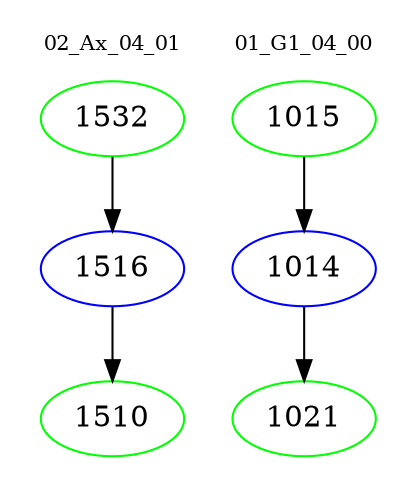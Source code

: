 digraph{
subgraph cluster_0 {
color = white
label = "02_Ax_04_01";
fontsize=10;
T0_1532 [label="1532", color="green"]
T0_1532 -> T0_1516 [color="black"]
T0_1516 [label="1516", color="blue"]
T0_1516 -> T0_1510 [color="black"]
T0_1510 [label="1510", color="green"]
}
subgraph cluster_1 {
color = white
label = "01_G1_04_00";
fontsize=10;
T1_1015 [label="1015", color="green"]
T1_1015 -> T1_1014 [color="black"]
T1_1014 [label="1014", color="blue"]
T1_1014 -> T1_1021 [color="black"]
T1_1021 [label="1021", color="green"]
}
}
